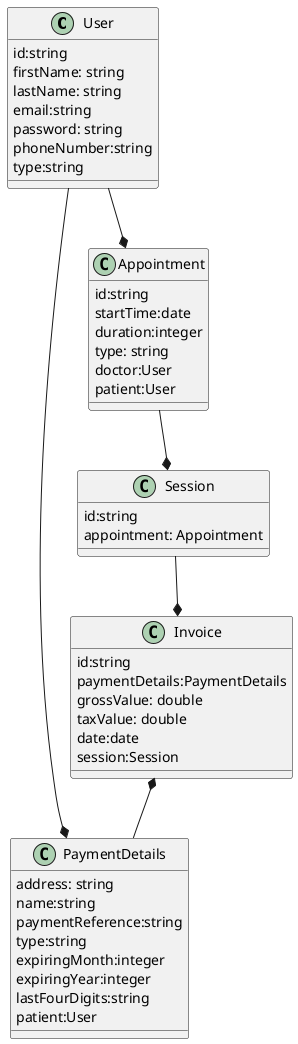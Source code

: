 @startuml classes_diagram

class User{
    id:string
    firstName: string
    lastName: string
    email:string
    password: string
    phoneNumber:string
    type:string
}
class PaymentDetails{
    address: string
    name:string
    paymentReference:string
    type:string
    expiringMonth:integer
    expiringYear:integer
    lastFourDigits:string
    patient:User
}
    class Appointment{
    id:string
    startTime:date
    duration:integer
    type: string
    doctor:User
    patient:User
}

class Session{
    id:string
    appointment: Appointment
}
class Invoice {
    id:string
    paymentDetails:PaymentDetails
    grossValue: double
    taxValue: double
    date:date
    session:Session
}
User --* Appointment
User --* PaymentDetails
Appointment --* Session
Session --* Invoice
Invoice *-- PaymentDetails
@enduml